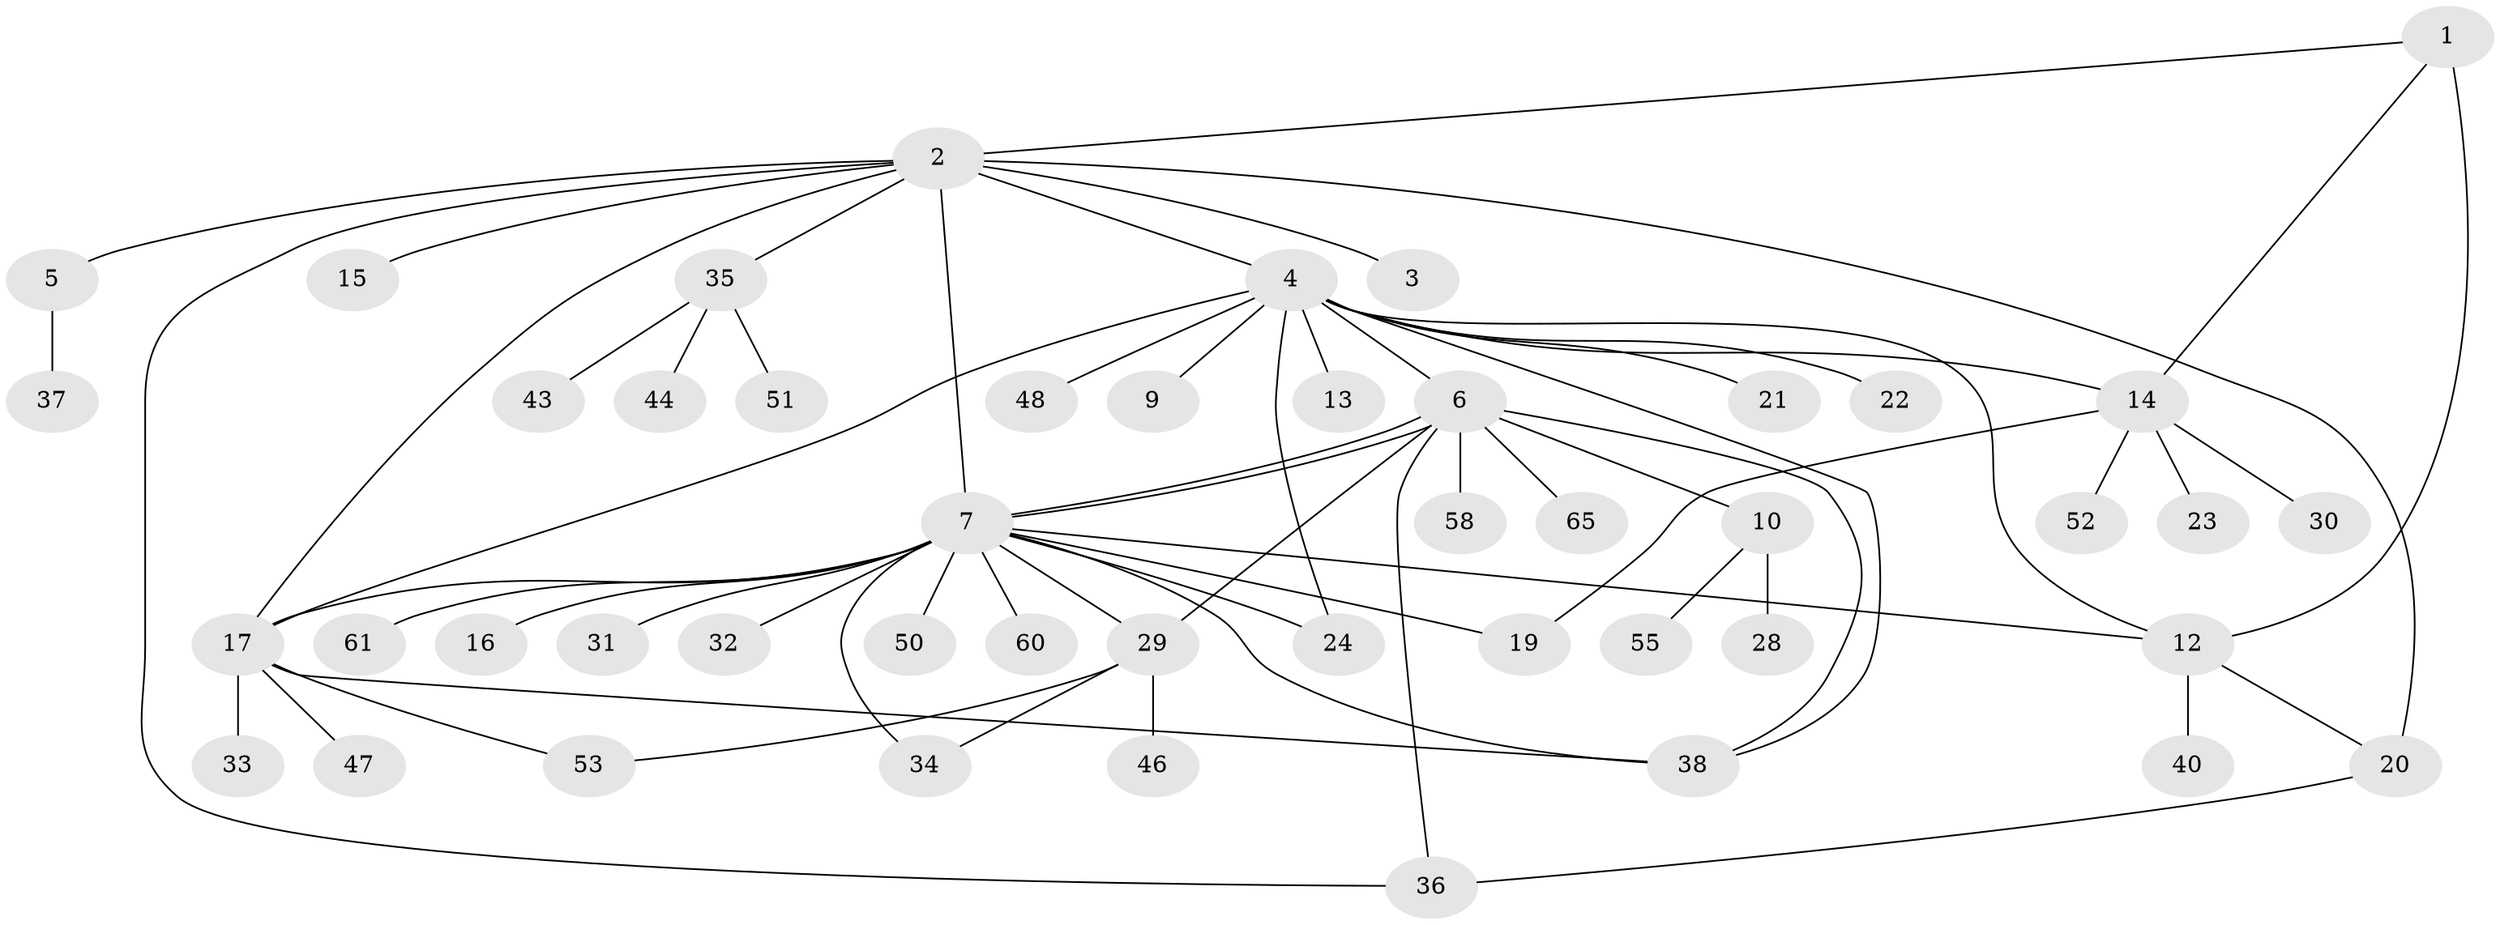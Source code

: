 // Generated by graph-tools (version 1.1) at 2025/23/03/03/25 07:23:54]
// undirected, 47 vertices, 64 edges
graph export_dot {
graph [start="1"]
  node [color=gray90,style=filled];
  1 [super="+41"];
  2 [super="+63"];
  3;
  4 [super="+8"];
  5 [super="+54"];
  6 [super="+11"];
  7 [super="+26"];
  9;
  10 [super="+64"];
  12 [super="+27"];
  13;
  14 [super="+18"];
  15;
  16;
  17 [super="+25"];
  19 [super="+42"];
  20 [super="+59"];
  21;
  22;
  23;
  24 [super="+49"];
  28;
  29 [super="+62"];
  30 [super="+56"];
  31;
  32;
  33;
  34;
  35 [super="+39"];
  36 [super="+57"];
  37;
  38 [super="+45"];
  40;
  43;
  44;
  46;
  47;
  48;
  50;
  51;
  52;
  53;
  55;
  58;
  60;
  61;
  65;
  1 -- 2;
  1 -- 12;
  1 -- 14;
  2 -- 3;
  2 -- 4 [weight=2];
  2 -- 5;
  2 -- 7 [weight=2];
  2 -- 15;
  2 -- 17;
  2 -- 35;
  2 -- 36;
  2 -- 20 [weight=2];
  4 -- 6;
  4 -- 9;
  4 -- 17;
  4 -- 38;
  4 -- 12;
  4 -- 13;
  4 -- 14;
  4 -- 48;
  4 -- 21;
  4 -- 22;
  4 -- 24;
  5 -- 37;
  6 -- 7;
  6 -- 7;
  6 -- 10;
  6 -- 58;
  6 -- 38;
  6 -- 65;
  6 -- 36;
  6 -- 29;
  7 -- 12;
  7 -- 16;
  7 -- 19;
  7 -- 29;
  7 -- 31;
  7 -- 32;
  7 -- 34;
  7 -- 38;
  7 -- 50;
  7 -- 60;
  7 -- 61;
  7 -- 17;
  7 -- 24;
  10 -- 28;
  10 -- 55;
  12 -- 20;
  12 -- 40;
  14 -- 30;
  14 -- 52;
  14 -- 23;
  14 -- 19;
  17 -- 33;
  17 -- 38;
  17 -- 47;
  17 -- 53;
  20 -- 36;
  29 -- 34;
  29 -- 46;
  29 -- 53;
  35 -- 51;
  35 -- 43;
  35 -- 44;
}
